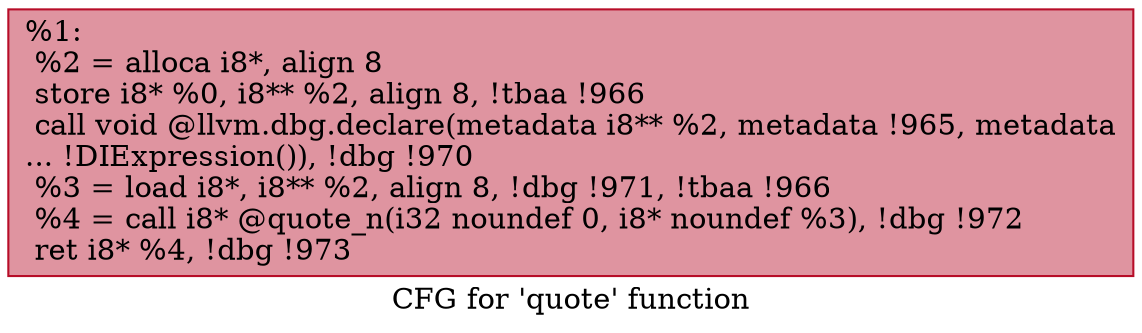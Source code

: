 digraph "CFG for 'quote' function" {
	label="CFG for 'quote' function";

	Node0x235ef90 [shape=record,color="#b70d28ff", style=filled, fillcolor="#b70d2870",label="{%1:\l  %2 = alloca i8*, align 8\l  store i8* %0, i8** %2, align 8, !tbaa !966\l  call void @llvm.dbg.declare(metadata i8** %2, metadata !965, metadata\l... !DIExpression()), !dbg !970\l  %3 = load i8*, i8** %2, align 8, !dbg !971, !tbaa !966\l  %4 = call i8* @quote_n(i32 noundef 0, i8* noundef %3), !dbg !972\l  ret i8* %4, !dbg !973\l}"];
}
